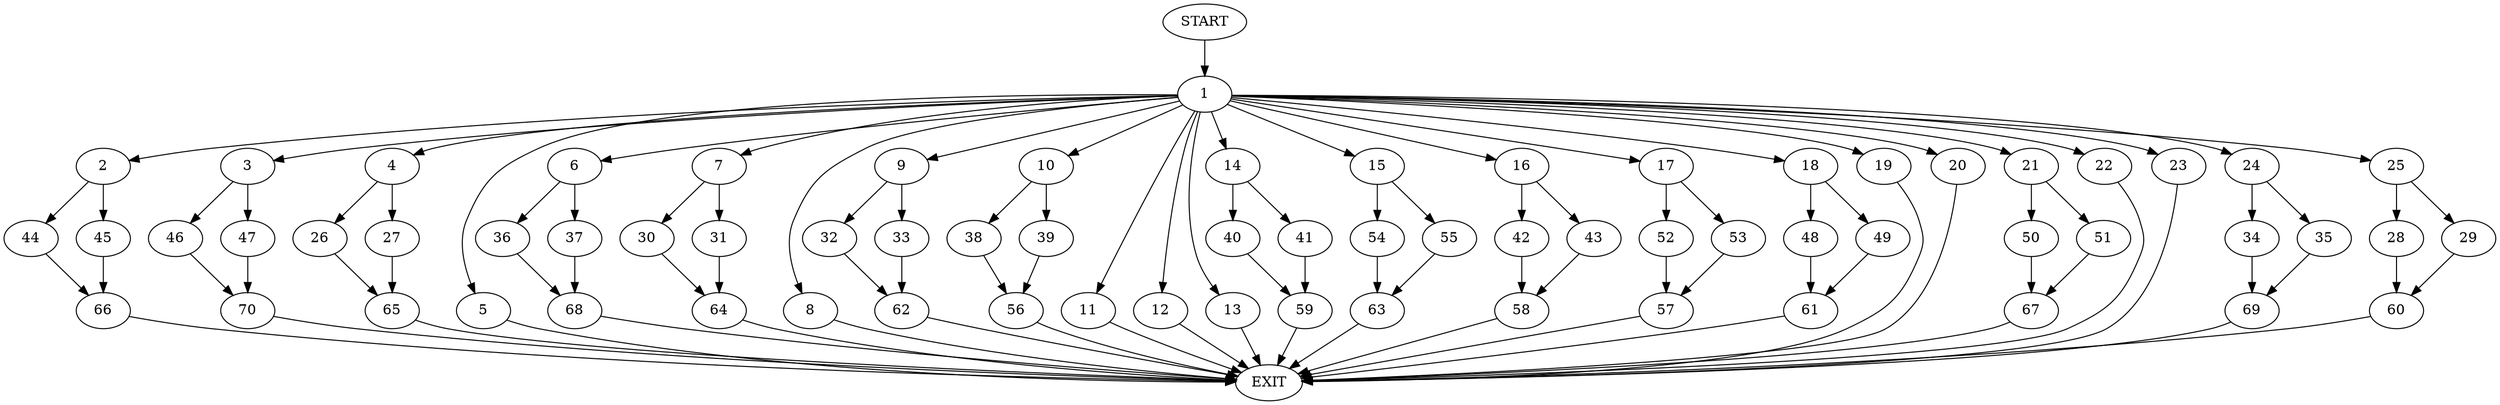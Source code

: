 digraph {
0 [label="START"]
71 [label="EXIT"]
0 -> 1
1 -> 2
1 -> 3
1 -> 4
1 -> 5
1 -> 6
1 -> 7
1 -> 8
1 -> 9
1 -> 10
1 -> 11
1 -> 12
1 -> 13
1 -> 14
1 -> 15
1 -> 16
1 -> 17
1 -> 18
1 -> 19
1 -> 20
1 -> 21
1 -> 22
1 -> 23
1 -> 24
1 -> 25
13 -> 71
4 -> 26
4 -> 27
25 -> 28
25 -> 29
7 -> 30
7 -> 31
19 -> 71
20 -> 71
9 -> 32
9 -> 33
23 -> 71
5 -> 71
24 -> 34
24 -> 35
11 -> 71
12 -> 71
22 -> 71
8 -> 71
6 -> 36
6 -> 37
10 -> 38
10 -> 39
14 -> 40
14 -> 41
16 -> 42
16 -> 43
2 -> 44
2 -> 45
3 -> 46
3 -> 47
18 -> 48
18 -> 49
21 -> 50
21 -> 51
17 -> 52
17 -> 53
15 -> 54
15 -> 55
39 -> 56
38 -> 56
56 -> 71
53 -> 57
52 -> 57
57 -> 71
42 -> 58
43 -> 58
58 -> 71
41 -> 59
40 -> 59
59 -> 71
29 -> 60
28 -> 60
60 -> 71
48 -> 61
49 -> 61
61 -> 71
32 -> 62
33 -> 62
62 -> 71
54 -> 63
55 -> 63
63 -> 71
31 -> 64
30 -> 64
64 -> 71
26 -> 65
27 -> 65
65 -> 71
44 -> 66
45 -> 66
66 -> 71
50 -> 67
51 -> 67
67 -> 71
37 -> 68
36 -> 68
68 -> 71
34 -> 69
35 -> 69
69 -> 71
47 -> 70
46 -> 70
70 -> 71
}
